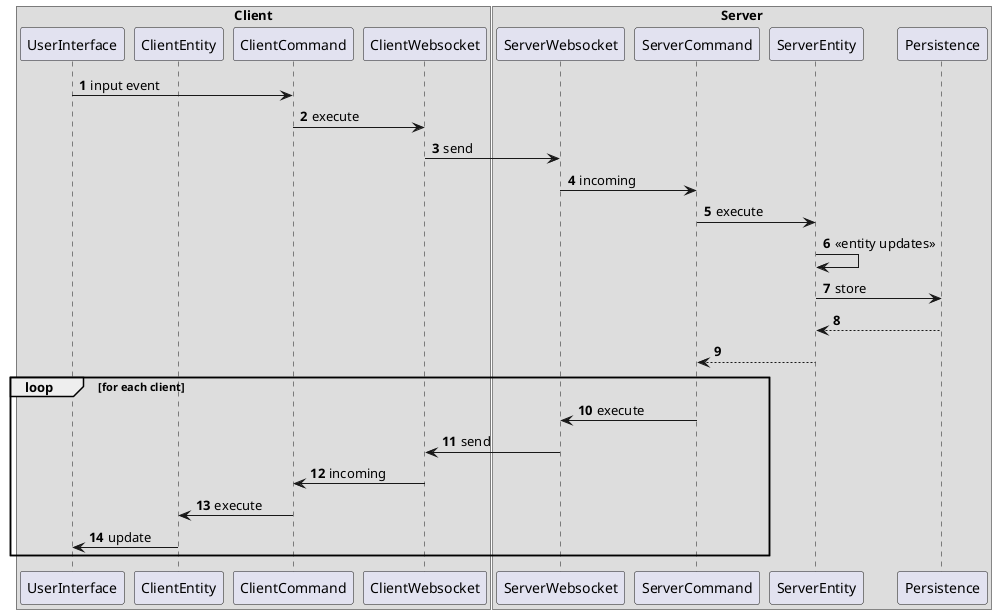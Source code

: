 @startuml
'https://plantuml.com/sequence-diagram

autonumber

box Client
participant UserInterface
participant ClientEntity
participant ClientCommand
participant ClientWebsocket
end box

UserInterface -> ClientCommand: input event
ClientCommand -> ClientWebsocket: execute
ClientWebsocket -> ServerWebsocket: send


ServerWebsocket -> ServerCommand: incoming
ServerCommand -> ServerEntity: execute
ServerEntity -> ServerEntity: <<entity updates>>
ServerEntity -> Persistence: store

Persistence --> ServerEntity
ServerEntity --> ServerCommand
loop for each client
    ServerCommand -> ServerWebsocket: execute
    ServerWebsocket -> ClientWebsocket: send

    ClientWebsocket -> ClientCommand: incoming
    ClientCommand -> ClientEntity: execute
    ClientEntity -> UserInterface: update
end

box Server
participant ServerWebsocket
participant ServerCommand
participant ServerEntity
participant Persistence
end box

@enduml
